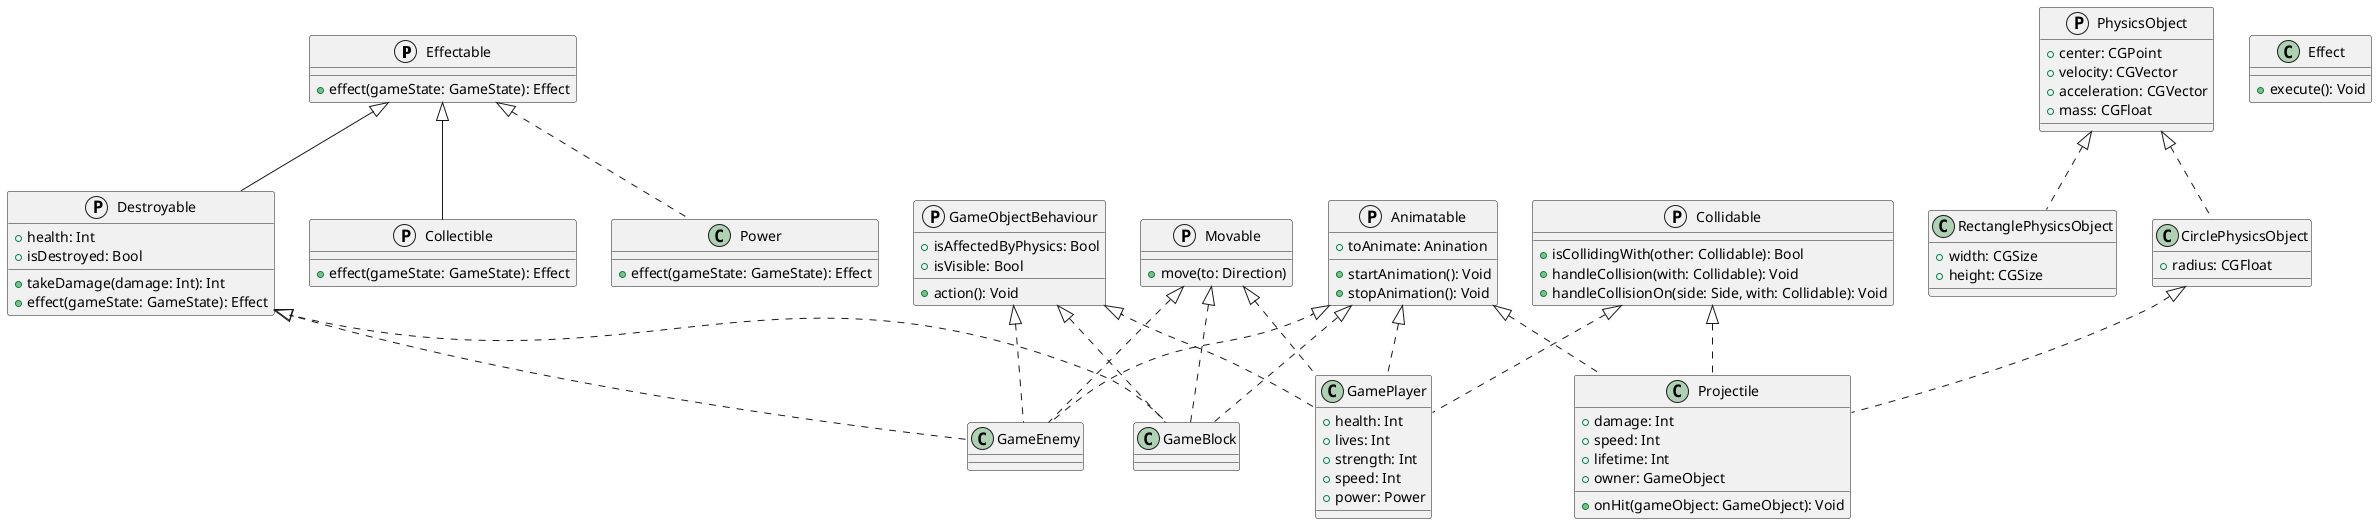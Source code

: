 @startuml

protocol Effectable {
    +effect(gameState: GameState): Effect
}

protocol Animatable {
    +toAnimate: Anination
    +startAnimation(): Void
    +stopAnimation(): Void
}

protocol Destroyable extends Effectable {
    +health: Int
    +isDestroyed: Bool
    +takeDamage(damage: Int): Int
    +effect(gameState: GameState): Effect
}

protocol Collidable {
    +isCollidingWith(other: Collidable): Bool
    +handleCollision(with: Collidable): Void
    +handleCollisionOn(side: Side, with: Collidable): Void
}

protocol Movable {
    +move(to: Direction)
}

protocol Collectible extends Effectable {
    +effect(gameState: GameState): Effect
}

protocol GameObjectBehaviour {
    +isAffectedByPhysics: Bool
    +isVisible: Bool

    +action(): Void
}

class Power implements Effectable {
    +effect(gameState: GameState): Effect
}

class GameEnemy implements Destroyable, GameObjectBehaviour, Movable, Animatable {
}

class GameBlock implements Destroyable, GameObjectBehaviour, Movable, Animatable {
}

class Effect {
    +execute(): Void
}

class GamePlayer implements GameObjectBehaviour, Collidable, Movable, Animatable {
    +health: Int
    +lives: Int
    +strength: Int
    +speed: Int
    +power: Power
}

class Projectile implements CirclePhysicsObject, Collidable, Animatable {
    +damage: Int
    +speed: Int
    +lifetime: Int
    +owner: GameObject
    +onHit(gameObject: GameObject): Void
}

protocol PhysicsObject {
    +center: CGPoint
    +velocity: CGVector
    +acceleration: CGVector
    +mass: CGFloat
}

class CirclePhysicsObject implements PhysicsObject {
    +radius: CGFloat
}

class RectanglePhysicsObject implements PhysicsObject {
    +width: CGSize
    +height: CGSize
}

@enduml

